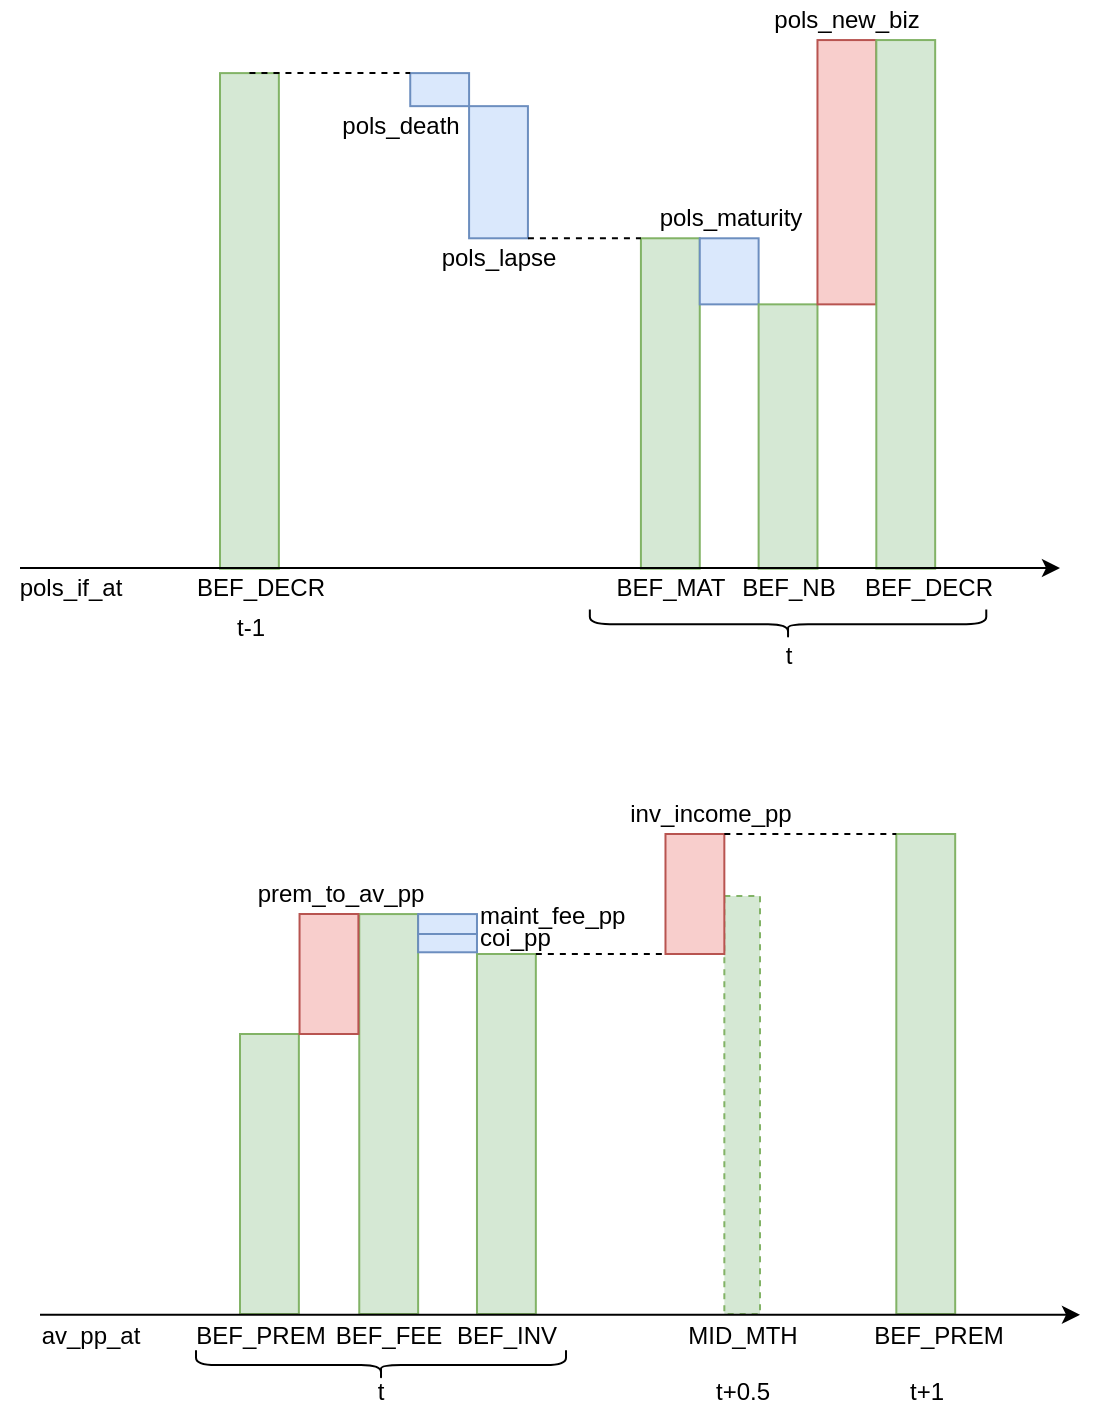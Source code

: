 <mxfile version="14.1.8" type="device"><diagram id="7lusmeW_9bvCxF8IdOnt" name="roll_forward"><mxGraphModel dx="1997" dy="1223" grid="1" gridSize="10" guides="1" tooltips="1" connect="1" arrows="1" fold="1" page="1" pageScale="1" pageWidth="827" pageHeight="1169" math="0" shadow="0"><root><mxCell id="0"/><mxCell id="1" parent="0"/><mxCell id="jWTav-nVqG3h-PpFvicu-7" value="" style="rounded=0;whiteSpace=wrap;html=1;labelBackgroundColor=none;fillColor=#d5e8d4;strokeColor=#82b366;dashed=1;" vertex="1" parent="1"><mxGeometry x="472.17" y="591" width="17.83" height="209" as="geometry"/></mxCell><mxCell id="jWTav-nVqG3h-PpFvicu-31" value="" style="rounded=0;whiteSpace=wrap;html=1;labelBackgroundColor=none;fillColor=#d5e8d4;strokeColor=#82b366;" vertex="1" parent="1"><mxGeometry x="348.49" y="620" width="29.43" height="180" as="geometry"/></mxCell><mxCell id="jWTav-nVqG3h-PpFvicu-30" value="" style="rounded=0;whiteSpace=wrap;html=1;fillColor=#d5e8d4;strokeColor=#82b366;" vertex="1" parent="1"><mxGeometry x="289.63" y="600.04" width="29.43" height="199.96" as="geometry"/></mxCell><mxCell id="RAIbpnsJRCJqwTGtVuFg-5" value="t" style="text;html=1;resizable=0;autosize=1;align=center;verticalAlign=middle;points=[];fillColor=none;strokeColor=none;rounded=0;" parent="1" vertex="1"><mxGeometry x="494.02" y="461.354" width="20" height="20" as="geometry"/></mxCell><mxCell id="RAIbpnsJRCJqwTGtVuFg-6" value="t-1" style="text;html=1;resizable=0;autosize=1;align=center;verticalAlign=middle;points=[];fillColor=none;strokeColor=none;rounded=0;" parent="1" vertex="1"><mxGeometry x="219.769" y="447.107" width="30" height="20" as="geometry"/></mxCell><mxCell id="RAIbpnsJRCJqwTGtVuFg-16" value="BEF_MAT" style="text;html=1;resizable=0;autosize=1;align=center;verticalAlign=middle;points=[];fillColor=none;strokeColor=none;rounded=0;fontSize=12;" parent="1" vertex="1"><mxGeometry x="410.172" y="427.321" width="70" height="20" as="geometry"/></mxCell><mxCell id="RAIbpnsJRCJqwTGtVuFg-19" value="" style="rounded=0;whiteSpace=wrap;html=1;fillColor=#d5e8d4;strokeColor=#82b366;" parent="1" vertex="1"><mxGeometry x="220.005" y="179.554" width="29.425" height="247.768" as="geometry"/></mxCell><mxCell id="RAIbpnsJRCJqwTGtVuFg-20" value="" style="rounded=0;whiteSpace=wrap;html=1;fillColor=#dae8fc;strokeColor=#6c8ebf;" parent="1" vertex="1"><mxGeometry x="344.538" y="196.074" width="29.425" height="66.071" as="geometry"/></mxCell><mxCell id="RAIbpnsJRCJqwTGtVuFg-21" value="" style="rounded=0;whiteSpace=wrap;html=1;fillColor=#dae8fc;strokeColor=#6c8ebf;" parent="1" vertex="1"><mxGeometry x="315.118" y="179.555" width="29.425" height="16.518" as="geometry"/></mxCell><mxCell id="RAIbpnsJRCJqwTGtVuFg-24" value="" style="rounded=0;whiteSpace=wrap;html=1;labelBackgroundColor=none;fillColor=#d5e8d4;strokeColor=#82b366;" parent="1" vertex="1"><mxGeometry x="430.46" y="262.143" width="29.425" height="165.179" as="geometry"/></mxCell><mxCell id="RAIbpnsJRCJqwTGtVuFg-25" value="" style="rounded=0;whiteSpace=wrap;html=1;fillColor=#dae8fc;strokeColor=#6c8ebf;" parent="1" vertex="1"><mxGeometry x="459.885" y="262.143" width="29.425" height="33.036" as="geometry"/></mxCell><mxCell id="RAIbpnsJRCJqwTGtVuFg-26" value="" style="rounded=0;whiteSpace=wrap;html=1;fillColor=#d5e8d4;strokeColor=#82b366;" parent="1" vertex="1"><mxGeometry x="489.31" y="295.179" width="29.425" height="132.143" as="geometry"/></mxCell><mxCell id="RAIbpnsJRCJqwTGtVuFg-27" value="" style="rounded=0;whiteSpace=wrap;html=1;fillColor=#f8cecc;strokeColor=#b85450;" parent="1" vertex="1"><mxGeometry x="518.736" y="163.036" width="29.425" height="132.143" as="geometry"/></mxCell><mxCell id="RAIbpnsJRCJqwTGtVuFg-28" value="" style="rounded=0;whiteSpace=wrap;html=1;fillColor=#d5e8d4;strokeColor=#82b366;" parent="1" vertex="1"><mxGeometry x="548.161" y="163.036" width="29.425" height="264.286" as="geometry"/></mxCell><mxCell id="RAIbpnsJRCJqwTGtVuFg-30" value="BEF_NB" style="text;html=1;resizable=0;autosize=1;align=center;verticalAlign=middle;points=[];fillColor=none;strokeColor=none;rounded=0;fontSize=12;" parent="1" vertex="1"><mxGeometry x="474.021" y="427.321" width="60" height="20" as="geometry"/></mxCell><mxCell id="RAIbpnsJRCJqwTGtVuFg-31" value="BEF_DECR" style="text;html=1;resizable=0;autosize=1;align=center;verticalAlign=middle;points=[];fillColor=none;strokeColor=none;rounded=0;fontSize=12;" parent="1" vertex="1"><mxGeometry x="534.018" y="427.321" width="80" height="20" as="geometry"/></mxCell><mxCell id="RAIbpnsJRCJqwTGtVuFg-32" value="" style="shape=curlyBracket;whiteSpace=wrap;html=1;rounded=1;labelBackgroundColor=none;fontFamily=Helvetica;fontSize=9;rotation=-90;" parent="1" vertex="1"><mxGeometry x="496.667" y="356.004" width="14.713" height="198.214" as="geometry"/></mxCell><mxCell id="RAIbpnsJRCJqwTGtVuFg-33" value="BEF_DECR" style="text;html=1;resizable=0;autosize=1;align=center;verticalAlign=middle;points=[];fillColor=none;strokeColor=none;rounded=0;fontSize=12;" parent="1" vertex="1"><mxGeometry x="199.632" y="427.321" width="80" height="20" as="geometry"/></mxCell><mxCell id="RAIbpnsJRCJqwTGtVuFg-34" value="" style="endArrow=none;dashed=1;html=1;fontFamily=Helvetica;fontSize=9;entryX=0;entryY=0;entryDx=0;entryDy=0;exitX=1;exitY=1;exitDx=0;exitDy=0;" parent="1" source="RAIbpnsJRCJqwTGtVuFg-20" target="RAIbpnsJRCJqwTGtVuFg-24" edge="1"><mxGeometry x="70" y="130" width="50" height="50" as="geometry"><mxPoint x="342.184" y="394.286" as="sourcePoint"/><mxPoint x="415.747" y="311.696" as="targetPoint"/></mxGeometry></mxCell><mxCell id="RAIbpnsJRCJqwTGtVuFg-37" value="" style="endArrow=none;dashed=1;html=1;fontFamily=Helvetica;fontSize=9;entryX=0;entryY=0;entryDx=0;entryDy=0;exitX=0.5;exitY=0;exitDx=0;exitDy=0;" parent="1" source="RAIbpnsJRCJqwTGtVuFg-19" target="RAIbpnsJRCJqwTGtVuFg-21" edge="1"><mxGeometry x="70" y="130" width="50" height="50" as="geometry"><mxPoint x="250" y="180" as="sourcePoint"/><mxPoint x="275.977" y="179.141" as="targetPoint"/></mxGeometry></mxCell><mxCell id="RAIbpnsJRCJqwTGtVuFg-39" value="pols_lapse" style="text;html=1;resizable=0;autosize=1;align=center;verticalAlign=middle;points=[];fillColor=none;strokeColor=none;rounded=0;labelBackgroundColor=none;fontFamily=Helvetica;fontSize=12;" parent="1" vertex="1"><mxGeometry x="324.253" y="262.145" width="70" height="20" as="geometry"/></mxCell><mxCell id="RAIbpnsJRCJqwTGtVuFg-40" value="pols_death" style="text;html=1;resizable=0;autosize=1;align=center;verticalAlign=middle;points=[];fillColor=none;strokeColor=none;rounded=0;labelBackgroundColor=none;fontFamily=Helvetica;fontSize=12;" parent="1" vertex="1"><mxGeometry x="274.542" y="196.073" width="70" height="20" as="geometry"/></mxCell><mxCell id="RAIbpnsJRCJqwTGtVuFg-41" value="pols_maturity" style="text;html=1;resizable=0;autosize=1;align=center;verticalAlign=middle;points=[];fillColor=none;strokeColor=none;rounded=0;labelBackgroundColor=none;fontFamily=Helvetica;fontSize=12;" parent="1" vertex="1"><mxGeometry x="430.463" y="242.147" width="90" height="20" as="geometry"/></mxCell><mxCell id="RAIbpnsJRCJqwTGtVuFg-42" value="pols_new_biz" style="text;html=1;resizable=0;autosize=1;align=center;verticalAlign=middle;points=[];fillColor=none;strokeColor=none;rounded=0;labelBackgroundColor=none;fontFamily=Helvetica;fontSize=12;" parent="1" vertex="1"><mxGeometry x="487.588" y="143" width="90" height="20" as="geometry"/></mxCell><mxCell id="RAIbpnsJRCJqwTGtVuFg-43" value="pols_if_at" style="text;html=1;resizable=0;autosize=1;align=center;verticalAlign=middle;points=[];fillColor=none;strokeColor=none;rounded=0;labelBackgroundColor=none;fontFamily=Helvetica;fontSize=12;" parent="1" vertex="1"><mxGeometry x="110" y="427.111" width="70" height="20" as="geometry"/></mxCell><mxCell id="RAIbpnsJRCJqwTGtVuFg-1" value="" style="endArrow=classic;html=1;" parent="1" edge="1"><mxGeometry x="70" y="130" width="50" height="50" as="geometry"><mxPoint x="120" y="427" as="sourcePoint"/><mxPoint x="640" y="427" as="targetPoint"/></mxGeometry></mxCell><mxCell id="jWTav-nVqG3h-PpFvicu-1" value="t+0.5" style="text;html=1;resizable=0;autosize=1;align=center;verticalAlign=middle;points=[];fillColor=none;strokeColor=none;rounded=0;" vertex="1" parent="1"><mxGeometry x="461.08" y="828.744" width="40" height="20" as="geometry"/></mxCell><mxCell id="jWTav-nVqG3h-PpFvicu-2" value="t" style="text;html=1;resizable=0;autosize=1;align=center;verticalAlign=middle;points=[];fillColor=none;strokeColor=none;rounded=0;" vertex="1" parent="1"><mxGeometry x="290.119" y="828.747" width="20" height="20" as="geometry"/></mxCell><mxCell id="jWTav-nVqG3h-PpFvicu-3" value="BEF_FEE" style="text;html=1;resizable=0;autosize=1;align=center;verticalAlign=middle;points=[];fillColor=none;strokeColor=none;rounded=0;fontSize=12;" vertex="1" parent="1"><mxGeometry x="269.342" y="800.501" width="70" height="20" as="geometry"/></mxCell><mxCell id="jWTav-nVqG3h-PpFvicu-4" value="" style="rounded=0;whiteSpace=wrap;html=1;fillColor=#d5e8d4;strokeColor=#82b366;" vertex="1" parent="1"><mxGeometry x="230" y="660" width="29.43" height="140" as="geometry"/></mxCell><mxCell id="jWTav-nVqG3h-PpFvicu-5" value="" style="rounded=0;whiteSpace=wrap;html=1;fillColor=#dae8fc;strokeColor=#6c8ebf;" vertex="1" parent="1"><mxGeometry x="319.06" y="600.04" width="29.43" height="9.96" as="geometry"/></mxCell><mxCell id="jWTav-nVqG3h-PpFvicu-10" value="" style="rounded=0;whiteSpace=wrap;html=1;fillColor=#f8cecc;strokeColor=#b85450;" vertex="1" parent="1"><mxGeometry x="259.77" y="600" width="29.43" height="60" as="geometry"/></mxCell><mxCell id="jWTav-nVqG3h-PpFvicu-11" value="" style="rounded=0;whiteSpace=wrap;html=1;fillColor=#d5e8d4;strokeColor=#82b366;" vertex="1" parent="1"><mxGeometry x="558.16" y="560" width="29.43" height="240" as="geometry"/></mxCell><mxCell id="jWTav-nVqG3h-PpFvicu-12" value="MID_MTH" style="text;html=1;resizable=0;autosize=1;align=center;verticalAlign=middle;points=[];fillColor=none;strokeColor=none;rounded=0;fontSize=12;" vertex="1" parent="1"><mxGeometry x="446.081" y="800.711" width="70" height="20" as="geometry"/></mxCell><mxCell id="jWTav-nVqG3h-PpFvicu-13" value="BEF_PREM" style="text;html=1;resizable=0;autosize=1;align=center;verticalAlign=middle;points=[];fillColor=none;strokeColor=none;rounded=0;fontSize=12;" vertex="1" parent="1"><mxGeometry x="539.018" y="800.711" width="80" height="20" as="geometry"/></mxCell><mxCell id="jWTav-nVqG3h-PpFvicu-14" value="" style="shape=curlyBracket;whiteSpace=wrap;html=1;rounded=1;labelBackgroundColor=none;fontFamily=Helvetica;fontSize=9;rotation=-90;" vertex="1" parent="1"><mxGeometry x="293.15" y="733" width="14.71" height="185" as="geometry"/></mxCell><mxCell id="jWTav-nVqG3h-PpFvicu-15" value="BEF_PREM" style="text;html=1;resizable=0;autosize=1;align=center;verticalAlign=middle;points=[];fillColor=none;strokeColor=none;rounded=0;fontSize=12;" vertex="1" parent="1"><mxGeometry x="199.632" y="800.501" width="80" height="20" as="geometry"/></mxCell><mxCell id="jWTav-nVqG3h-PpFvicu-16" value="" style="endArrow=none;dashed=1;html=1;fontFamily=Helvetica;fontSize=9;entryX=0;entryY=1;entryDx=0;entryDy=0;exitX=1;exitY=0;exitDx=0;exitDy=0;" edge="1" parent="1" source="jWTav-nVqG3h-PpFvicu-31" target="jWTav-nVqG3h-PpFvicu-34"><mxGeometry x="80" y="567" width="50" height="50" as="geometry"><mxPoint x="384" y="720" as="sourcePoint"/><mxPoint x="425.747" y="748.696" as="targetPoint"/></mxGeometry></mxCell><mxCell id="jWTav-nVqG3h-PpFvicu-19" value="maint_fee_pp" style="text;html=1;resizable=0;autosize=1;align=left;verticalAlign=middle;points=[];fillColor=none;strokeColor=none;rounded=0;labelBackgroundColor=none;fontFamily=Helvetica;fontSize=12;" vertex="1" parent="1"><mxGeometry x="348.492" y="591.003" width="90" height="20" as="geometry"/></mxCell><mxCell id="jWTav-nVqG3h-PpFvicu-21" value="inv_income_pp" style="text;html=1;resizable=0;autosize=1;align=center;verticalAlign=middle;points=[];fillColor=none;strokeColor=none;rounded=0;labelBackgroundColor=none;fontFamily=Helvetica;fontSize=12;" vertex="1" parent="1"><mxGeometry x="415.458" y="540" width="100" height="20" as="geometry"/></mxCell><mxCell id="jWTav-nVqG3h-PpFvicu-22" value="av_pp_at" style="text;html=1;resizable=0;autosize=1;align=center;verticalAlign=middle;points=[];fillColor=none;strokeColor=none;rounded=0;labelBackgroundColor=none;fontFamily=Helvetica;fontSize=12;" vertex="1" parent="1"><mxGeometry x="125" y="800.501" width="60" height="20" as="geometry"/></mxCell><mxCell id="jWTav-nVqG3h-PpFvicu-23" value="" style="endArrow=classic;html=1;" edge="1" parent="1"><mxGeometry x="80" y="503.39" width="50" height="50" as="geometry"><mxPoint x="130" y="800.39" as="sourcePoint"/><mxPoint x="650" y="800.39" as="targetPoint"/></mxGeometry></mxCell><mxCell id="jWTav-nVqG3h-PpFvicu-26" value="" style="rounded=0;whiteSpace=wrap;html=1;fillColor=#dae8fc;strokeColor=#6c8ebf;" vertex="1" parent="1"><mxGeometry x="319.06" y="610" width="29.43" height="9.14" as="geometry"/></mxCell><mxCell id="jWTav-nVqG3h-PpFvicu-29" value="coi_pp" style="text;html=1;resizable=0;autosize=1;align=left;verticalAlign=middle;points=[];fillColor=none;strokeColor=none;rounded=0;labelBackgroundColor=none;fontFamily=Helvetica;fontSize=12;" vertex="1" parent="1"><mxGeometry x="348.492" y="601.573" width="50" height="20" as="geometry"/></mxCell><mxCell id="jWTav-nVqG3h-PpFvicu-32" value="BEF_INV" style="text;html=1;resizable=0;autosize=1;align=center;verticalAlign=middle;points=[];fillColor=none;strokeColor=none;rounded=0;fontSize=12;" vertex="1" parent="1"><mxGeometry x="328.202" y="800.711" width="70" height="20" as="geometry"/></mxCell><mxCell id="jWTav-nVqG3h-PpFvicu-33" value="prem_to_av_pp" style="text;html=1;resizable=0;autosize=1;align=center;verticalAlign=middle;points=[];fillColor=none;strokeColor=none;rounded=0;" vertex="1" parent="1"><mxGeometry x="230" y="580" width="100" height="20" as="geometry"/></mxCell><mxCell id="jWTav-nVqG3h-PpFvicu-34" value="" style="rounded=0;whiteSpace=wrap;html=1;fillColor=#f8cecc;strokeColor=#b85450;" vertex="1" parent="1"><mxGeometry x="442.74" y="560" width="29.43" height="60" as="geometry"/></mxCell><mxCell id="jWTav-nVqG3h-PpFvicu-35" value="" style="endArrow=none;dashed=1;html=1;fontFamily=Helvetica;fontSize=9;entryX=0;entryY=0;entryDx=0;entryDy=0;exitX=1;exitY=0;exitDx=0;exitDy=0;" edge="1" parent="1" source="jWTav-nVqG3h-PpFvicu-34" target="jWTav-nVqG3h-PpFvicu-11"><mxGeometry x="199.67" y="477" width="50" height="50" as="geometry"><mxPoint x="497.59" y="530" as="sourcePoint"/><mxPoint x="579.55" y="530.0" as="targetPoint"/></mxGeometry></mxCell><mxCell id="jWTav-nVqG3h-PpFvicu-36" value="t+1" style="text;html=1;resizable=0;autosize=1;align=center;verticalAlign=middle;points=[];fillColor=none;strokeColor=none;rounded=0;" vertex="1" parent="1"><mxGeometry x="557.879" y="828.747" width="30" height="20" as="geometry"/></mxCell></root></mxGraphModel></diagram></mxfile>